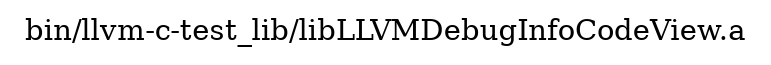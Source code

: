 digraph "bin/llvm-c-test_lib/libLLVMDebugInfoCodeView.a" {
	label="bin/llvm-c-test_lib/libLLVMDebugInfoCodeView.a";
	rankdir=LR;

}
